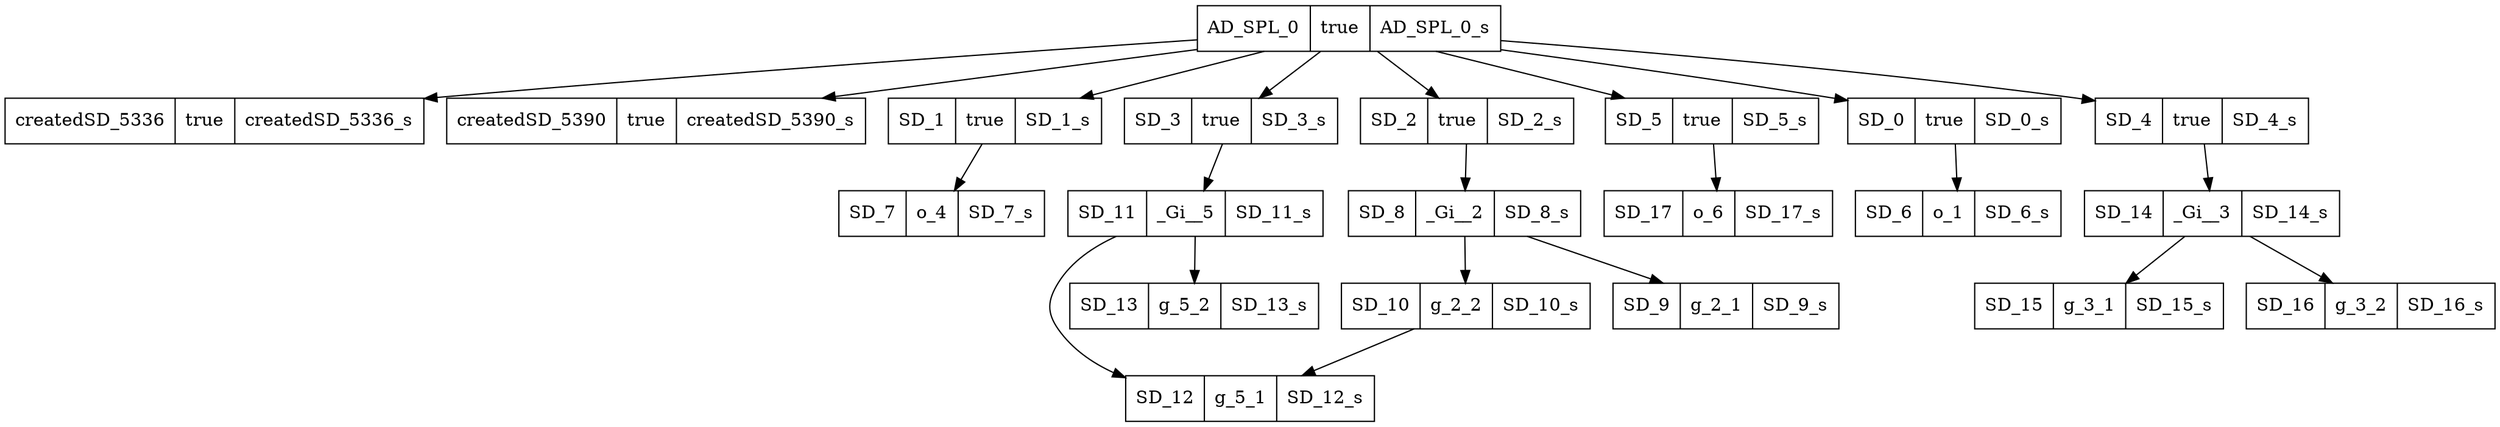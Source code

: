 digraph graphname {
AD_SPL_0[shape=record, label="{{AD_SPL_0|true|AD_SPL_0_s}}"];
createdSD_5336[shape=record, label="{{createdSD_5336|true|createdSD_5336_s}}"];
createdSD_5390[shape=record, label="{{createdSD_5390|true|createdSD_5390_s}}"];
SD_1[shape=record, label="{{SD_1|true|SD_1_s}}"];
SD_7[shape=record, label="{{SD_7|o_4|SD_7_s}}"];
SD_3[shape=record, label="{{SD_3|true|SD_3_s}}"];
SD_11[shape=record, label="{{SD_11|_Gi__5|SD_11_s}}"];
SD_12[shape=record, label="{{SD_12|g_5_1|SD_12_s}}"];
SD_13[shape=record, label="{{SD_13|g_5_2|SD_13_s}}"];
SD_2[shape=record, label="{{SD_2|true|SD_2_s}}"];
SD_8[shape=record, label="{{SD_8|_Gi__2|SD_8_s}}"];
SD_10[shape=record, label="{{SD_10|g_2_2|SD_10_s}}"];
SD_12[shape=record, label="{{SD_12|g_5_1|SD_12_s}}"];
SD_9[shape=record, label="{{SD_9|g_2_1|SD_9_s}}"];
SD_5[shape=record, label="{{SD_5|true|SD_5_s}}"];
SD_17[shape=record, label="{{SD_17|o_6|SD_17_s}}"];
SD_0[shape=record, label="{{SD_0|true|SD_0_s}}"];
SD_6[shape=record, label="{{SD_6|o_1|SD_6_s}}"];
SD_4[shape=record, label="{{SD_4|true|SD_4_s}}"];
SD_14[shape=record, label="{{SD_14|_Gi__3|SD_14_s}}"];
SD_15[shape=record, label="{{SD_15|g_3_1|SD_15_s}}"];
SD_16[shape=record, label="{{SD_16|g_3_2|SD_16_s}}"];
AD_SPL_0 -> createdSD_5336;
AD_SPL_0 -> createdSD_5390;
AD_SPL_0 -> SD_1;
SD_1 -> SD_7;
AD_SPL_0 -> SD_3;
SD_3 -> SD_11;
SD_11 -> SD_12;
SD_11 -> SD_13;
AD_SPL_0 -> SD_2;
SD_2 -> SD_8;
SD_8 -> SD_10;
SD_10 -> SD_12;
SD_8 -> SD_9;
AD_SPL_0 -> SD_5;
SD_5 -> SD_17;
AD_SPL_0 -> SD_0;
SD_0 -> SD_6;
AD_SPL_0 -> SD_4;
SD_4 -> SD_14;
SD_14 -> SD_15;
SD_14 -> SD_16;
}
